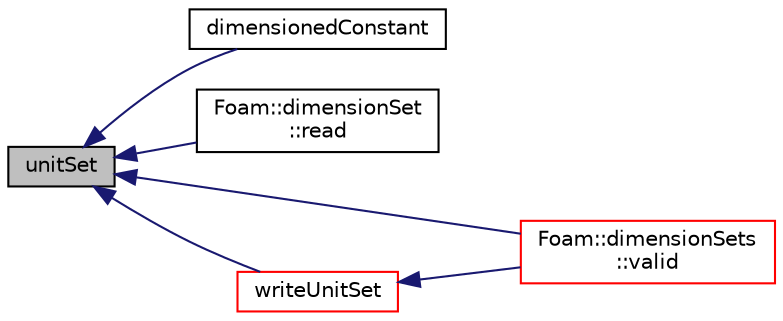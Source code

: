 digraph "unitSet"
{
  bgcolor="transparent";
  edge [fontname="Helvetica",fontsize="10",labelfontname="Helvetica",labelfontsize="10"];
  node [fontname="Helvetica",fontsize="10",shape=record];
  rankdir="LR";
  Node1 [label="unitSet",height=0.2,width=0.4,color="black", fillcolor="grey75", style="filled", fontcolor="black"];
  Node1 -> Node2 [dir="back",color="midnightblue",fontsize="10",style="solid",fontname="Helvetica"];
  Node2 [label="dimensionedConstant",height=0.2,width=0.4,color="black",URL="$a10974.html#aaef3d8e06f571dbca68225fc1ab20fc9"];
  Node1 -> Node3 [dir="back",color="midnightblue",fontsize="10",style="solid",fontname="Helvetica"];
  Node3 [label="Foam::dimensionSet\l::read",height=0.2,width=0.4,color="black",URL="$a00540.html#a6f2d6f969f8e842149ed8776da67b38e",tooltip="Read using system units. "];
  Node1 -> Node4 [dir="back",color="midnightblue",fontsize="10",style="solid",fontname="Helvetica"];
  Node4 [label="Foam::dimensionSets\l::valid",height=0.2,width=0.4,color="red",URL="$a00541.html#a8d985300b138b6c5556ab17ed4df3b38",tooltip="Is there a valid inverse of the selected unit. "];
  Node1 -> Node5 [dir="back",color="midnightblue",fontsize="10",style="solid",fontname="Helvetica"];
  Node5 [label="writeUnitSet",height=0.2,width=0.4,color="red",URL="$a10974.html#ab3f96269d02821e0fe4aeefa4a2913fd",tooltip="Set of units. "];
  Node5 -> Node4 [dir="back",color="midnightblue",fontsize="10",style="solid",fontname="Helvetica"];
}

